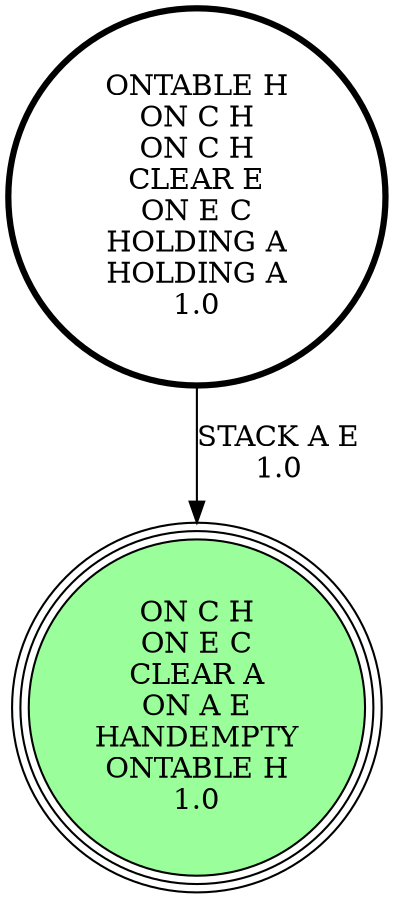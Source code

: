 digraph {
"ONTABLE H\nON C H\nON C H\nCLEAR E\nON E C\nHOLDING A\nHOLDING A\n1.0\n" -> "ON C H\nON E C\nCLEAR A\nON A E\nHANDEMPTY\nONTABLE H\n1.0\n"[label="STACK A E\n1.0\n"];
"ON C H\nON E C\nCLEAR A\nON A E\nHANDEMPTY\nONTABLE H\n1.0\n" [shape=circle, style=filled, fillcolor=palegreen1, peripheries=3];
"ON C H\nON E C\nCLEAR A\nON A E\nHANDEMPTY\nONTABLE H\n1.0\n" [shape=circle, style=filled, fillcolor=palegreen1, peripheries=3];
"ONTABLE H\nON C H\nON C H\nCLEAR E\nON E C\nHOLDING A\nHOLDING A\n1.0\n" [shape=circle, penwidth=3];
}
